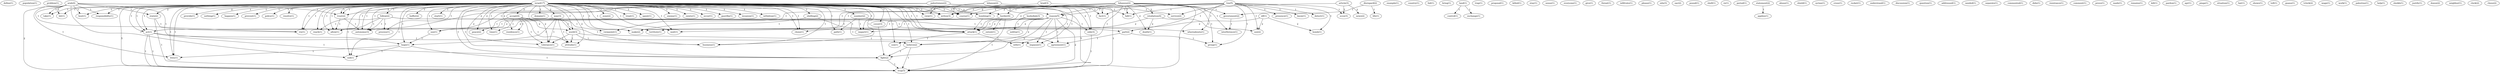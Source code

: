 digraph G {
  define [ label="define(1)" ];
  population [ label="population(1)" ];
  problem [ label="problem(1)" ];
  israel [ label="israel(1)" ];
  number [ label="number(2)" ];
  cover [ label="cover(3)" ];
  follow [ label="follow(2)" ];
  attack [ label="attack(1)" ];
  shelling [ label="shelling(2)" ];
  enemy [ label="enemy(1)" ];
  exists [ label="exists(1)" ];
  accept [ label="accept(4)" ];
  occur [ label="occur(1)" ];
  process [ label="process(1)" ];
  reach [ label="reach(1)" ];
  guerilla [ label="guerilla(1)" ];
  path [ label="path(1)" ];
  invasion [ label="invasion(1)" ];
  withdraw [ label="withdraw(1)" ];
  son [ label="son(1)" ];
  residence [ label="residence(1)" ];
  provide [ label="provide(1)" ];
  nothing [ label="nothing(1)" ];
  happen [ label="happen(1)" ];
  prevent [ label="prevent(1)" ];
  policy [ label="policy(1)" ];
  border [ label="border(4)" ];
  resolve [ label="resolve(1)" ];
  territory [ label="territory(1)" ];
  reason [ label="reason(5)" ];
  impact [ label="impact(1)" ];
  way [ label="way(3)" ];
  peace [ label="peace(2)" ];
  buffer [ label="buffer(2)" ];
  start [ label="start(1)" ];
  time [ label="time(1)" ];
  side [ label="side(3)" ];
  word [ label="word(3)" ];
  domain [ label="domain(1)" ];
  use [ label="use(1)" ];
  wife [ label="wife(1)" ];
  act [ label="act(1)" ];
  believe [ label="believe(2)" ];
  bombing [ label="bombing(1)" ];
  zone [ label="zone(2)" ];
  attitude [ label="attitude(1)" ];
  treat [ label="treat(1)" ];
  take [ label="take(1)" ];
  view [ label="view(1)" ];
  spent [ label="spent(1)" ];
  state [ label="state(2)" ];
  host [ label="host(1)" ];
  responsibility [ label="responsibility(1)" ];
  hope [ label="hope(1)" ];
  bit [ label="bit(1)" ];
  trust [ label="trust(2)" ];
  course [ label="course(1)" ];
  make [ label="make(2)" ];
  wait [ label="wait(1)" ];
  tolerance [ label="tolerance(1)" ];
  soil [ label="soil(1)" ];
  chose [ label="chose(1)" ];
  allow [ label="allow(1)" ];
  attack [ label="attack(1)" ];
  fight [ label="fight(2)" ];
  business [ label="business(1)" ];
  act [ label="act(1)" ];
  stop [ label="stop(5)" ];
  try [ label="try(1)" ];
  writes [ label="writes(3)" ];
  autonomy [ label="autonomy(3)" ];
  duty [ label="duty(1)" ];
  example [ label="example(1)" ];
  whereabouts [ label="whereabouts(1)" ];
  country [ label="country(1)" ];
  fail [ label="fail(1)" ];
  part [ label="part(2)" ];
  agreement [ label="agreement(1)" ];
  bring [ label="bring(1)" ];
  land [ label="land(1)" ];
  control [ label="control(1)" ];
  exchange [ label="exchange(1)" ];
  trap [ label="trap(1)" ];
  article [ label="article(3)" ];
  news [ label="news(2)" ];
  ncsu [ label="ncsu(3)" ];
  service [ label="service(2)" ];
  viewpoint [ label="viewpoint(1)" ];
  proposal [ label="proposal(1)" ];
  killed [ label="killed(1)" ];
  stay [ label="stay(1)" ];
  sense [ label="sense(1)" ];
  everyone [ label="everyone(1)" ];
  give [ label="give(1)" ];
  threat [ label="threat(1)" ];
  infiltrate [ label="infiltrate(1)" ];
  disregard [ label="disregard(2)" ];
  government [ label="government(2)" ];
  life [ label="life(1)" ];
  please [ label="please(1)" ];
  edu [ label="edu(3)" ];
  oac [ label="oac(2)" ];
  pound [ label="pound(1)" ];
  tim [ label="tim(5)" ];
  detect [ label="detect(1)" ];
  presence [ label="presence(1)" ];
  group [ label="group(1)" ];
  fall [ label="fall(1)" ];
  fact [ label="fact(1)" ];
  know [ label="know(1)" ];
  bomb [ label="bomb(1)" ];
  see [ label="see(2)" ];
  shell [ label="shell(1)" ];
  re [ label="re(1)" ];
  lebanese [ label="lebanese(2)" ];
  retaliation [ label="retaliation(4)" ];
  death [ label="death(1)" ];
  interference [ label="interference(1)" ];
  period [ label="period(1)" ];
  brad [ label="brad(3)" ];
  statement [ label="statement(2)" ];
  applies [ label="applies(1)" ];
  abuse [ label="abuse(1)" ];
  shield [ label="shield(1)" ];
  extent [ label="extent(1)" ];
  syrian [ label="syrian(1)" ];
  impasse [ label="impasse(1)" ];
  cross [ label="cross(1)" ];
  rocket [ label="rocket(1)" ];
  understand [ label="understand(1)" ];
  discussion [ label="discussion(1)" ];
  question [ label="question(1)" ];
  addressed [ label="addressed(1)" ];
  palestinians [ label="palestinians(2)" ];
  needed [ label="needed(1)" ];
  separate [ label="separate(1)" ];
  commented [ label="commented(1)" ];
  didn [ label="didn(1)" ];
  resistance [ label="resistance(1)" ];
  comment [ label="comment(1)" ];
  arab [ label="arab(4)" ];
  lebanon [ label="lebanon(2)" ];
  prove [ label="prove(1)" ];
  made [ label="made(1)" ];
  remains [ label="remains(1)" ];
  kill [ label="kill(1)" ];
  pardon [ label="pardon(1)" ];
  apr [ label="apr(1)" ];
  hezbollah [ label="hezbollah(3)" ];
  militia [ label="militia(1)" ];
  pisga [ label="pisga(1)" ];
  situation [ label="situation(1)" ];
  bat [ label="bat(1)" ];
  idf [ label="idf(1)" ];
  shows [ label="shows(1)" ];
  israel [ label="israel(17)" ];
  tell [ label="tell(1)" ];
  guano [ label="guano(1)" ];
  tclock [ label="tclock(2)" ];
  wage [ label="wage(1)" ];
  work [ label="work(1)" ];
  palestine [ label="palestine(1)" ];
  help [ label="help(1)" ];
  sheikh [ label="sheikh(1)" ];
  justify [ label="justify(1)" ];
  doesn [ label="doesn(2)" ];
  neighbor [ label="neighbor(1)" ];
  clock [ label="clock(2)" ];
  chess [ label="chess(2)" ];
  israel -> number [ label="1" ];
  israel -> cover [ label="1" ];
  israel -> follow [ label="1" ];
  israel -> attack [ label="1" ];
  israel -> shelling [ label="1" ];
  israel -> enemy [ label="1" ];
  israel -> exists [ label="1" ];
  israel -> accept [ label="3" ];
  israel -> occur [ label="1" ];
  israel -> process [ label="1" ];
  israel -> reach [ label="1" ];
  israel -> guerilla [ label="1" ];
  israel -> path [ label="1" ];
  israel -> invasion [ label="1" ];
  israel -> withdraw [ label="1" ];
  israel -> son [ label="1" ];
  israel -> residence [ label="2" ];
  israel -> provide [ label="2" ];
  israel -> nothing [ label="1" ];
  israel -> happen [ label="1" ];
  israel -> prevent [ label="1" ];
  israel -> policy [ label="1" ];
  israel -> border [ label="2" ];
  israel -> resolve [ label="1" ];
  israel -> territory [ label="1" ];
  israel -> reason [ label="2" ];
  israel -> impact [ label="1" ];
  israel -> way [ label="2" ];
  israel -> peace [ label="2" ];
  israel -> buffer [ label="1" ];
  israel -> start [ label="1" ];
  israel -> time [ label="1" ];
  israel -> side [ label="2" ];
  israel -> word [ label="3" ];
  israel -> domain [ label="1" ];
  israel -> use [ label="1" ];
  israel -> wife [ label="1" ];
  israel -> act [ label="1" ];
  israel -> believe [ label="1" ];
  israel -> bombing [ label="1" ];
  israel -> zone [ label="1" ];
  israel -> attitude [ label="2" ];
  israel -> treat [ label="1" ];
  israel -> take [ label="1" ];
  israel -> view [ label="1" ];
  israel -> spent [ label="1" ];
  israel -> state [ label="2" ];
  israel -> host [ label="1" ];
  israel -> responsibility [ label="1" ];
  israel -> hope [ label="1" ];
  israel -> bit [ label="1" ];
  israel -> trust [ label="1" ];
  israel -> course [ label="1" ];
  israel -> make [ label="1" ];
  israel -> wait [ label="1" ];
  israel -> tolerance [ label="2" ];
  israel -> soil [ label="1" ];
  israel -> chose [ label="1" ];
  israel -> allow [ label="1" ];
  israel -> attack [ label="1" ];
  israel -> fight [ label="1" ];
  israel -> business [ label="1" ];
  israel -> act [ label="1" ];
  israel -> stop [ label="5" ];
  israel -> try [ label="1" ];
  israel -> writes [ label="1" ];
  israel -> autonomy [ label="1" ];
  israel -> duty [ label="1" ];
  number -> path [ label="1" ];
  number -> impact [ label="1" ];
  number -> whereabouts [ label="1" ];
  cover -> fight [ label="1" ];
  follow -> process [ label="1" ];
  follow -> reach [ label="1" ];
  follow -> part [ label="1" ];
  follow -> agreement [ label="1" ];
  follow -> allow [ label="1" ];
  follow -> autonomy [ label="1" ];
  attack -> son [ label="1" ];
  attack -> wife [ label="1" ];
  shelling -> make [ label="1" ];
  shelling -> attack [ label="1" ];
  land -> control [ label="1" ];
  land -> exchange [ label="1" ];
  article -> news [ label="2" ];
  article -> ncsu [ label="1" ];
  article -> service [ label="2" ];
  accept -> residence [ label="1" ];
  accept -> peace [ label="1" ];
  accept -> time [ label="1" ];
  accept -> word [ label="2" ];
  accept -> viewpoint [ label="1" ];
  accept -> attitude [ label="1" ];
  accept -> tolerance [ label="1" ];
  accept -> business [ label="1" ];
  disregard -> government [ label="1" ];
  disregard -> life [ label="1" ];
  tim -> detect [ label="1" ];
  tim -> part [ label="1" ];
  tim -> reason [ label="1" ];
  tim -> presence [ label="1" ];
  tim -> group [ label="1" ];
  tim -> ncsu [ label="1" ];
  tim -> use [ label="1" ];
  tim -> fall [ label="1" ];
  tim -> whereabouts [ label="1" ];
  tim -> fact [ label="1" ];
  tim -> know [ label="1" ];
  tim -> writes [ label="2" ];
  tim -> bomb [ label="1" ];
  tim -> see [ label="1" ];
  part -> group [ label="1" ];
  part -> agreement [ label="1" ];
  lebanese -> retaliation [ label="2" ];
  lebanese -> border [ label="1" ];
  lebanese -> reason [ label="1" ];
  lebanese -> death [ label="2" ];
  lebanese -> group [ label="1" ];
  lebanese -> fall [ label="1" ];
  lebanese -> believe [ label="1" ];
  lebanese -> bombing [ label="2" ];
  lebanese -> course [ label="1" ];
  lebanese -> make [ label="1" ];
  lebanese -> attack [ label="2" ];
  lebanese -> stop [ label="1" ];
  lebanese -> government [ label="1" ];
  lebanese -> interference [ label="1" ];
  brad -> service [ label="1" ];
  brad -> writes [ label="1" ];
  statement -> applies [ label="1" ];
  retaliation -> death [ label="2" ];
  retaliation -> attack [ label="2" ];
  retaliation -> see [ label="1" ];
  border -> territory [ label="1" ];
  border -> impact [ label="1" ];
  border -> extent [ label="1" ];
  border -> stop [ label="1" ];
  reason -> side [ label="1" ];
  reason -> act [ label="2" ];
  reason -> believe [ label="2" ];
  reason -> agreement [ label="1" ];
  reason -> wait [ label="2" ];
  reason -> impasse [ label="1" ];
  reason -> chose [ label="2" ];
  reason -> fight [ label="2" ];
  reason -> act [ label="2" ];
  reason -> stop [ label="2" ];
  way -> word [ label="1" ];
  way -> use [ label="1" ];
  way -> attitude [ label="1" ];
  way -> hope [ label="1" ];
  way -> tolerance [ label="1" ];
  palestinians -> side [ label="1" ];
  palestinians -> viewpoint [ label="1" ];
  palestinians -> fall [ label="1" ];
  palestinians -> view [ label="1" ];
  palestinians -> fact [ label="1" ];
  palestinians -> trust [ label="2" ];
  palestinians -> impasse [ label="1" ];
  palestinians -> allow [ label="1" ];
  palestinians -> autonomy [ label="2" ];
  side -> stop [ label="1" ];
  word -> attitude [ label="1" ];
  word -> impasse [ label="1" ];
  word -> tolerance [ label="1" ];
  word -> business [ label="1" ];
  arab -> take [ label="1" ];
  arab -> state [ label="1" ];
  arab -> host [ label="1" ];
  arab -> responsibility [ label="1" ];
  arab -> hope [ label="1" ];
  arab -> bit [ label="1" ];
  arab -> trust [ label="1" ];
  arab -> soil [ label="1" ];
  arab -> stop [ label="2" ];
  arab -> try [ label="1" ];
  arab -> duty [ label="1" ];
  use -> hope [ label="1" ];
  act -> believe [ label="1" ];
  act -> fight [ label="1" ];
  act -> stop [ label="1" ];
  believe -> fight [ label="1" ];
  believe -> stop [ label="1" ];
  bombing -> attack [ label="1" ];
  lebanon -> fact [ label="1" ];
  lebanon -> course [ label="1" ];
  lebanon -> make [ label="1" ];
  lebanon -> stop [ label="1" ];
  state -> stop [ label="1" ];
  state -> try [ label="1" ];
  hezbollah -> militia [ label="1" ];
  hezbollah -> attack [ label="1" ];
  hope -> soil [ label="1" ];
  hope -> stop [ label="1" ];
  hope -> duty [ label="1" ];
  idf -> attack [ label="2" ];
  idf -> bomb [ label="2" ];
  idf -> see [ label="2" ];
  israel -> trust [ label="1" ];
  israel -> course [ label="1" ];
  israel -> make [ label="1" ];
  israel -> wait [ label="1" ];
  israel -> tolerance [ label="2" ];
  israel -> soil [ label="1" ];
  israel -> chose [ label="1" ];
  israel -> allow [ label="1" ];
  israel -> attack [ label="1" ];
  israel -> fight [ label="1" ];
  israel -> business [ label="1" ];
  israel -> act [ label="1" ];
  israel -> stop [ label="5" ];
  israel -> try [ label="1" ];
  israel -> writes [ label="1" ];
  israel -> autonomy [ label="1" ];
  israel -> duty [ label="1" ];
  trust -> allow [ label="1" ];
  trust -> autonomy [ label="1" ];
  fight -> stop [ label="1" ];
  act -> stop [ label="1" ];
  government -> interference [ label="1" ];
}
